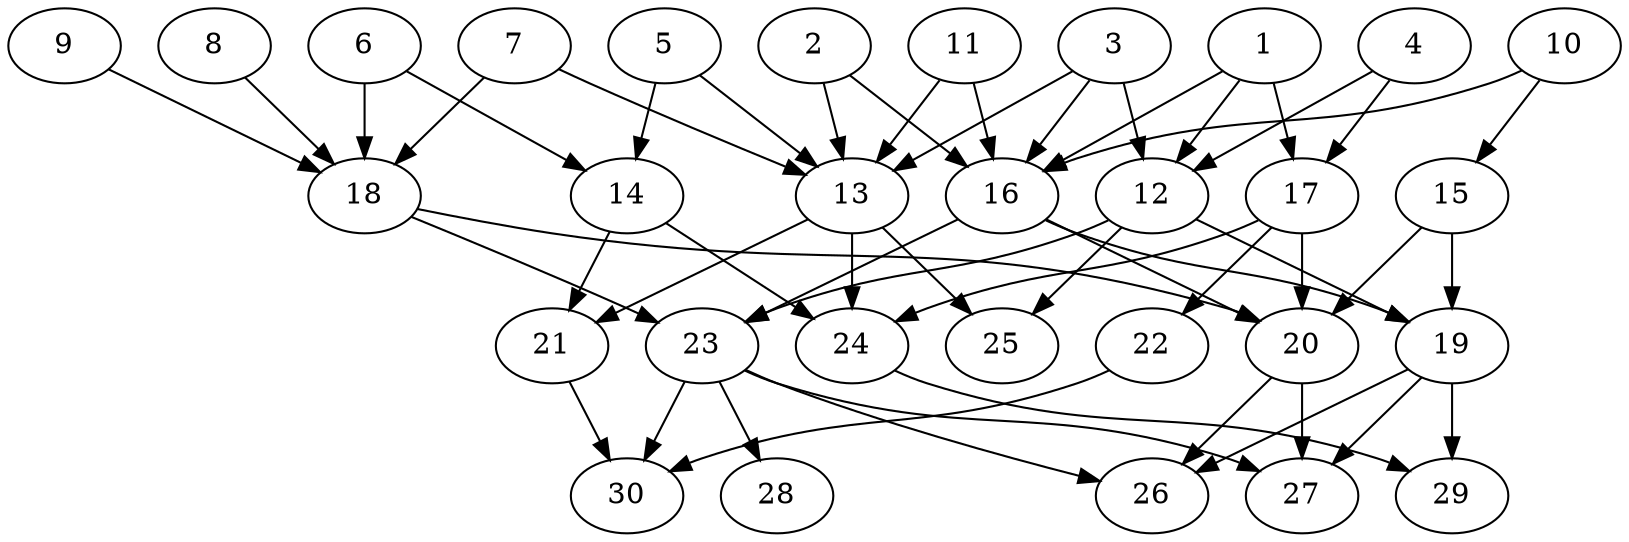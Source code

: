 // DAG automatically generated by daggen at Thu Oct  3 14:04:18 2019
// ./daggen --dot -n 30 --ccr 0.5 --fat 0.7 --regular 0.7 --density 0.5 --mindata 5242880 --maxdata 52428800 
digraph G {
  1 [size="11892736", alpha="0.02", expect_size="5946368"] 
  1 -> 12 [size ="5946368"]
  1 -> 16 [size ="5946368"]
  1 -> 17 [size ="5946368"]
  2 [size="30332928", alpha="0.12", expect_size="15166464"] 
  2 -> 13 [size ="15166464"]
  2 -> 16 [size ="15166464"]
  3 [size="98811904", alpha="0.12", expect_size="49405952"] 
  3 -> 12 [size ="49405952"]
  3 -> 13 [size ="49405952"]
  3 -> 16 [size ="49405952"]
  4 [size="91326464", alpha="0.11", expect_size="45663232"] 
  4 -> 12 [size ="45663232"]
  4 -> 17 [size ="45663232"]
  5 [size="17776640", alpha="0.00", expect_size="8888320"] 
  5 -> 13 [size ="8888320"]
  5 -> 14 [size ="8888320"]
  6 [size="70193152", alpha="0.09", expect_size="35096576"] 
  6 -> 14 [size ="35096576"]
  6 -> 18 [size ="35096576"]
  7 [size="52168704", alpha="0.14", expect_size="26084352"] 
  7 -> 13 [size ="26084352"]
  7 -> 18 [size ="26084352"]
  8 [size="66951168", alpha="0.12", expect_size="33475584"] 
  8 -> 18 [size ="33475584"]
  9 [size="87869440", alpha="0.01", expect_size="43934720"] 
  9 -> 18 [size ="43934720"]
  10 [size="70344704", alpha="0.02", expect_size="35172352"] 
  10 -> 15 [size ="35172352"]
  10 -> 16 [size ="35172352"]
  11 [size="51341312", alpha="0.02", expect_size="25670656"] 
  11 -> 13 [size ="25670656"]
  11 -> 16 [size ="25670656"]
  12 [size="58861568", alpha="0.04", expect_size="29430784"] 
  12 -> 19 [size ="29430784"]
  12 -> 23 [size ="29430784"]
  12 -> 25 [size ="29430784"]
  13 [size="19460096", alpha="0.13", expect_size="9730048"] 
  13 -> 21 [size ="9730048"]
  13 -> 24 [size ="9730048"]
  13 -> 25 [size ="9730048"]
  14 [size="77371392", alpha="0.14", expect_size="38685696"] 
  14 -> 21 [size ="38685696"]
  14 -> 24 [size ="38685696"]
  15 [size="34816000", alpha="0.10", expect_size="17408000"] 
  15 -> 19 [size ="17408000"]
  15 -> 20 [size ="17408000"]
  16 [size="35106816", alpha="0.13", expect_size="17553408"] 
  16 -> 19 [size ="17553408"]
  16 -> 20 [size ="17553408"]
  16 -> 23 [size ="17553408"]
  17 [size="78012416", alpha="0.18", expect_size="39006208"] 
  17 -> 20 [size ="39006208"]
  17 -> 22 [size ="39006208"]
  17 -> 24 [size ="39006208"]
  18 [size="49219584", alpha="0.11", expect_size="24609792"] 
  18 -> 20 [size ="24609792"]
  18 -> 23 [size ="24609792"]
  19 [size="12937216", alpha="0.01", expect_size="6468608"] 
  19 -> 26 [size ="6468608"]
  19 -> 27 [size ="6468608"]
  19 -> 29 [size ="6468608"]
  20 [size="15425536", alpha="0.12", expect_size="7712768"] 
  20 -> 26 [size ="7712768"]
  20 -> 27 [size ="7712768"]
  21 [size="22745088", alpha="0.04", expect_size="11372544"] 
  21 -> 30 [size ="11372544"]
  22 [size="32946176", alpha="0.19", expect_size="16473088"] 
  22 -> 30 [size ="16473088"]
  23 [size="50823168", alpha="0.14", expect_size="25411584"] 
  23 -> 26 [size ="25411584"]
  23 -> 27 [size ="25411584"]
  23 -> 28 [size ="25411584"]
  23 -> 30 [size ="25411584"]
  24 [size="19122176", alpha="0.06", expect_size="9561088"] 
  24 -> 29 [size ="9561088"]
  25 [size="87003136", alpha="0.19", expect_size="43501568"] 
  26 [size="38428672", alpha="0.05", expect_size="19214336"] 
  27 [size="98848768", alpha="0.20", expect_size="49424384"] 
  28 [size="87644160", alpha="0.06", expect_size="43822080"] 
  29 [size="46503936", alpha="0.09", expect_size="23251968"] 
  30 [size="49858560", alpha="0.05", expect_size="24929280"] 
}
